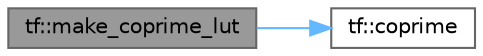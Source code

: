 digraph "tf::make_coprime_lut"
{
 // LATEX_PDF_SIZE
  bgcolor="transparent";
  edge [fontname=Helvetica,fontsize=10,labelfontname=Helvetica,labelfontsize=10];
  node [fontname=Helvetica,fontsize=10,shape=box,height=0.2,width=0.4];
  rankdir="LR";
  Node1 [id="Node000001",label="tf::make_coprime_lut",height=0.2,width=0.4,color="gray40", fillcolor="grey60", style="filled", fontcolor="black",tooltip="generates a compile-time array of coprimes for numbers from 0 to N-1"];
  Node1 -> Node2 [id="edge1_Node000001_Node000002",color="steelblue1",style="solid",tooltip=" "];
  Node2 [id="Node000002",label="tf::coprime",height=0.2,width=0.4,color="grey40", fillcolor="white", style="filled",URL="$namespacetf.html#a15c9131faea47635a65e6caf21b6f868",tooltip="computes a coprime of a given number"];
}
